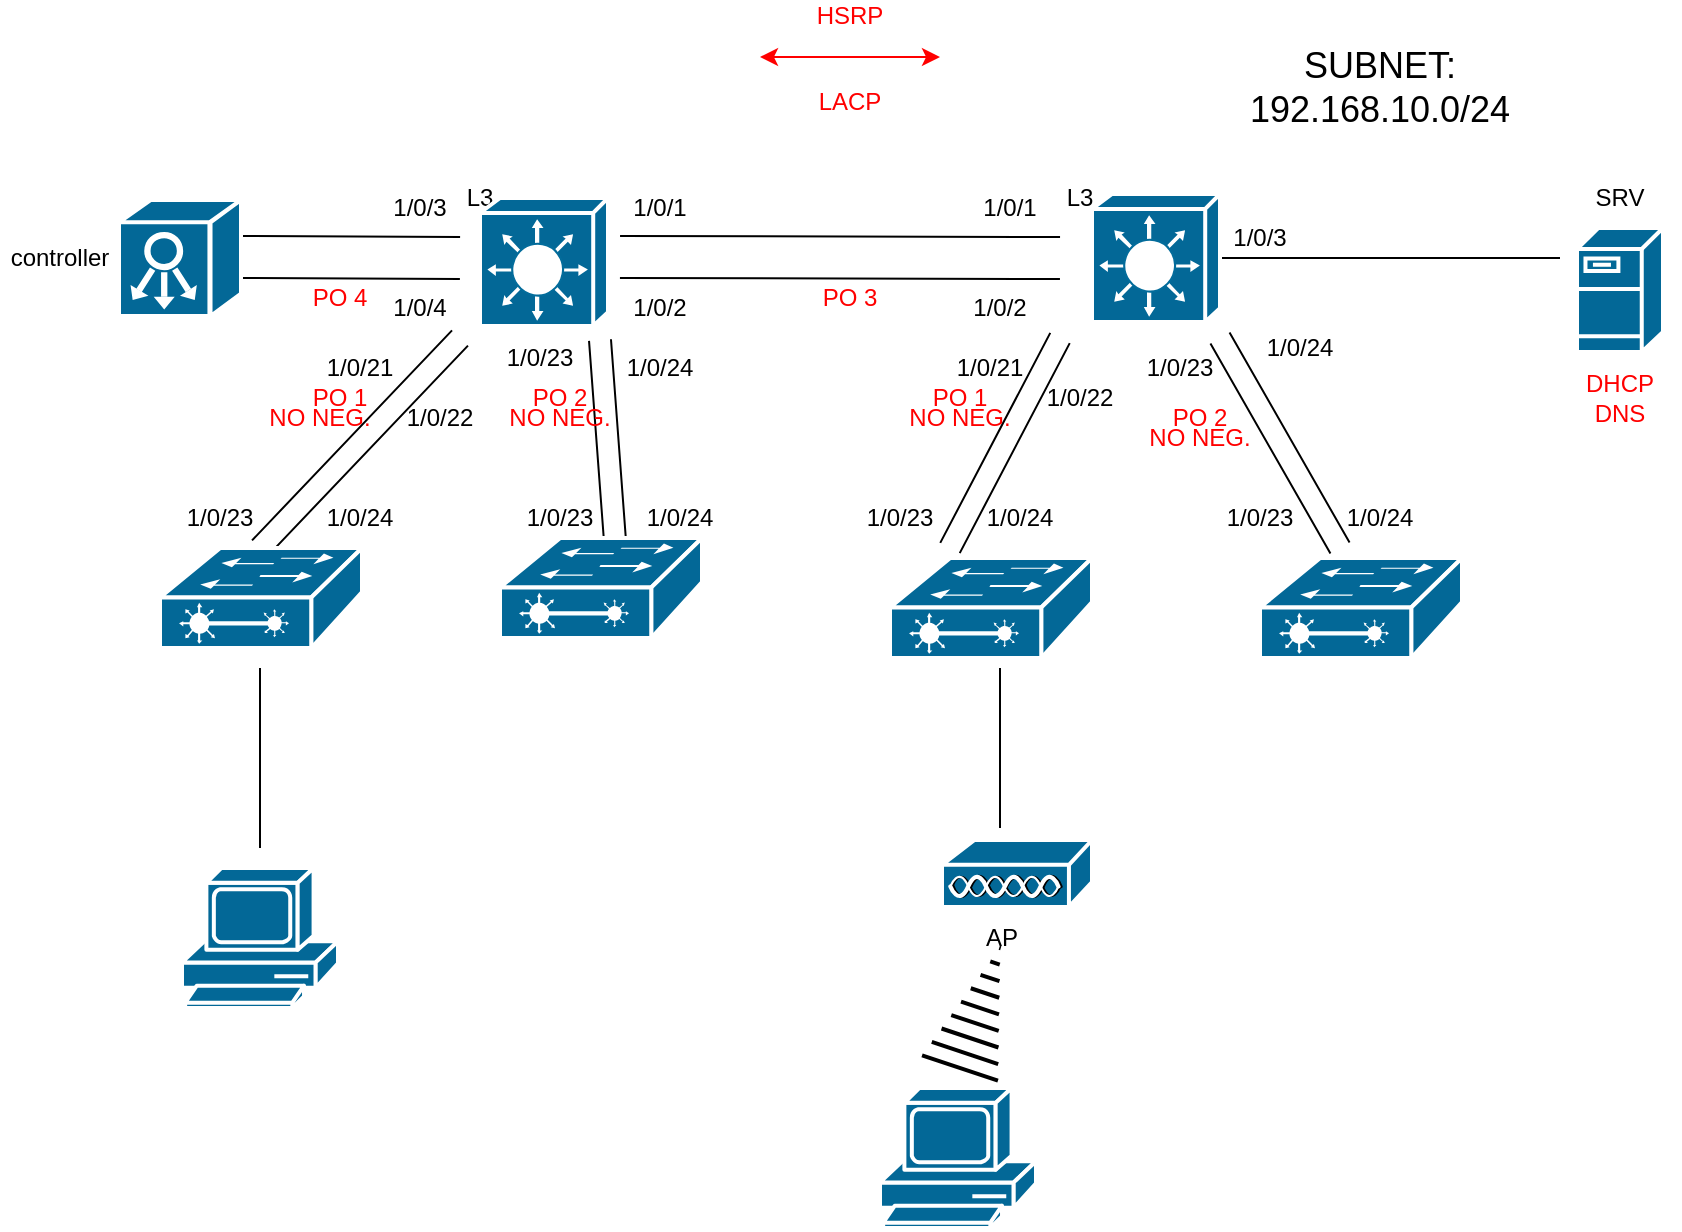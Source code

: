 <mxfile version="18.0.6" type="device"><diagram id="u0T4Z1NM5M258aoFf6rF" name="Page-1"><mxGraphModel dx="1422" dy="762" grid="1" gridSize="10" guides="1" tooltips="1" connect="1" arrows="1" fold="1" page="1" pageScale="1" pageWidth="850" pageHeight="1100" math="0" shadow="0"><root><mxCell id="0"/><mxCell id="1" parent="0"/><mxCell id="PT-aekCpHA6I2eQOXw4--14" value="" style="shape=link;html=1;rounded=0;entryX=0;entryY=0.5;entryDx=0;entryDy=0;width=21;" parent="1" edge="1"><mxGeometry width="100" relative="1" as="geometry"><mxPoint x="120" y="134.5" as="sourcePoint"/><mxPoint x="230" y="135" as="targetPoint"/></mxGeometry></mxCell><mxCell id="PT-aekCpHA6I2eQOXw4--15" value="" style="shape=link;html=1;rounded=0;entryX=0;entryY=0.5;entryDx=0;entryDy=0;width=21;" parent="1" edge="1"><mxGeometry width="100" relative="1" as="geometry"><mxPoint x="310" y="134.5" as="sourcePoint"/><mxPoint x="530" y="135" as="targetPoint"/></mxGeometry></mxCell><mxCell id="PT-aekCpHA6I2eQOXw4--18" value="" style="endArrow=none;html=1;rounded=0;entryX=0.5;entryY=1;entryDx=0;entryDy=0;" parent="1" edge="1"><mxGeometry width="50" height="50" relative="1" as="geometry"><mxPoint x="610" y="135" as="sourcePoint"/><mxPoint x="780" y="135" as="targetPoint"/></mxGeometry></mxCell><mxCell id="PT-aekCpHA6I2eQOXw4--21" value="" style="shape=link;html=1;rounded=0;entryX=0;entryY=1;entryDx=0;entryDy=0;exitX=0.5;exitY=0;exitDx=0;exitDy=0;width=11;" parent="1" edge="1"><mxGeometry width="100" relative="1" as="geometry"><mxPoint x="130" y="280" as="sourcePoint"/><mxPoint x="230" y="175" as="targetPoint"/></mxGeometry></mxCell><mxCell id="PT-aekCpHA6I2eQOXw4--23" value="" style="shape=link;html=1;rounded=0;entryX=0;entryY=1;entryDx=0;entryDy=0;exitX=0.5;exitY=0;exitDx=0;exitDy=0;width=11;" parent="1" edge="1"><mxGeometry width="100" relative="1" as="geometry"><mxPoint x="475" y="280" as="sourcePoint"/><mxPoint x="530" y="175" as="targetPoint"/></mxGeometry></mxCell><mxCell id="PT-aekCpHA6I2eQOXw4--24" value="" style="shape=link;html=1;rounded=0;entryX=0.875;entryY=1.013;entryDx=0;entryDy=0;width=11;entryPerimeter=0;" parent="1" edge="1"><mxGeometry width="100" relative="1" as="geometry"><mxPoint x="307.761" y="280" as="sourcePoint"/><mxPoint x="300" y="176.04" as="targetPoint"/></mxGeometry></mxCell><mxCell id="PT-aekCpHA6I2eQOXw4--25" value="" style="shape=link;html=1;rounded=0;entryX=1;entryY=1;entryDx=0;entryDy=0;exitX=0.5;exitY=0;exitDx=0;exitDy=0;width=11;" parent="1" edge="1"><mxGeometry width="100" relative="1" as="geometry"><mxPoint x="670" y="280" as="sourcePoint"/><mxPoint x="610" y="175" as="targetPoint"/></mxGeometry></mxCell><mxCell id="PT-aekCpHA6I2eQOXw4--26" value="" style="endArrow=none;html=1;rounded=0;entryX=0.5;entryY=1;entryDx=0;entryDy=0;exitX=0.5;exitY=0;exitDx=0;exitDy=0;" parent="1" edge="1"><mxGeometry width="50" height="50" relative="1" as="geometry"><mxPoint x="500" y="420" as="sourcePoint"/><mxPoint x="500" y="340" as="targetPoint"/></mxGeometry></mxCell><mxCell id="PT-aekCpHA6I2eQOXw4--27" value="" style="endArrow=none;html=1;rounded=0;entryX=0.5;entryY=1;entryDx=0;entryDy=0;exitX=0.5;exitY=0;exitDx=0;exitDy=0;" parent="1" edge="1"><mxGeometry width="50" height="50" relative="1" as="geometry"><mxPoint x="130" y="430" as="sourcePoint"/><mxPoint x="130" y="340" as="targetPoint"/></mxGeometry></mxCell><mxCell id="PT-aekCpHA6I2eQOXw4--28" value="controller" style="text;html=1;strokeColor=none;fillColor=none;align=center;verticalAlign=middle;whiteSpace=wrap;rounded=0;" parent="1" vertex="1"><mxGeometry y="120" width="60" height="30" as="geometry"/></mxCell><mxCell id="PT-aekCpHA6I2eQOXw4--29" value="L3" style="text;html=1;strokeColor=none;fillColor=none;align=center;verticalAlign=middle;whiteSpace=wrap;rounded=0;" parent="1" vertex="1"><mxGeometry x="210" y="90" width="60" height="30" as="geometry"/></mxCell><mxCell id="PT-aekCpHA6I2eQOXw4--30" value="L3" style="text;html=1;strokeColor=none;fillColor=none;align=center;verticalAlign=middle;whiteSpace=wrap;rounded=0;" parent="1" vertex="1"><mxGeometry x="510" y="90" width="60" height="30" as="geometry"/></mxCell><mxCell id="PT-aekCpHA6I2eQOXw4--31" value="SRV" style="text;html=1;strokeColor=none;fillColor=none;align=center;verticalAlign=middle;whiteSpace=wrap;rounded=0;" parent="1" vertex="1"><mxGeometry x="780" y="90" width="60" height="30" as="geometry"/></mxCell><mxCell id="PT-aekCpHA6I2eQOXw4--32" value="SW" style="text;html=1;strokeColor=none;fillColor=none;align=center;verticalAlign=middle;whiteSpace=wrap;rounded=0;" parent="1" vertex="1"><mxGeometry x="100" y="295" width="60" height="30" as="geometry"/></mxCell><mxCell id="PT-aekCpHA6I2eQOXw4--34" value="SW" style="text;html=1;strokeColor=none;fillColor=none;align=center;verticalAlign=middle;whiteSpace=wrap;rounded=0;" parent="1" vertex="1"><mxGeometry x="280" y="295" width="60" height="30" as="geometry"/></mxCell><mxCell id="PT-aekCpHA6I2eQOXw4--35" value="SW" style="text;html=1;strokeColor=none;fillColor=none;align=center;verticalAlign=middle;whiteSpace=wrap;rounded=0;" parent="1" vertex="1"><mxGeometry x="470" y="295" width="60" height="30" as="geometry"/></mxCell><mxCell id="PT-aekCpHA6I2eQOXw4--36" value="SW" style="text;html=1;strokeColor=none;fillColor=none;align=center;verticalAlign=middle;whiteSpace=wrap;rounded=0;" parent="1" vertex="1"><mxGeometry x="640" y="295" width="60" height="30" as="geometry"/></mxCell><mxCell id="PT-aekCpHA6I2eQOXw4--38" value="AP" style="text;html=1;strokeColor=none;fillColor=none;align=center;verticalAlign=middle;whiteSpace=wrap;rounded=0;" parent="1" vertex="1"><mxGeometry x="471" y="460" width="60" height="30" as="geometry"/></mxCell><mxCell id="PT-aekCpHA6I2eQOXw4--40" value="DHCP&lt;br&gt;DNS" style="text;html=1;strokeColor=none;fillColor=none;align=center;verticalAlign=middle;whiteSpace=wrap;rounded=0;fontColor=#FF0000;" parent="1" vertex="1"><mxGeometry x="780" y="190" width="60" height="30" as="geometry"/></mxCell><mxCell id="PT-aekCpHA6I2eQOXw4--41" value="HSRP&lt;br&gt;&lt;br&gt;&lt;br&gt;LACP" style="text;html=1;strokeColor=none;fillColor=none;align=center;verticalAlign=middle;whiteSpace=wrap;rounded=0;fontColor=#FF0000;" parent="1" vertex="1"><mxGeometry x="395" y="20" width="60" height="30" as="geometry"/></mxCell><mxCell id="PT-aekCpHA6I2eQOXw4--42" value="" style="endArrow=classic;startArrow=classic;html=1;rounded=0;fontColor=#FF0000;strokeColor=#FF0000;" parent="1" edge="1"><mxGeometry width="50" height="50" relative="1" as="geometry"><mxPoint x="380" y="34.5" as="sourcePoint"/><mxPoint x="470" y="34.5" as="targetPoint"/></mxGeometry></mxCell><mxCell id="PT-aekCpHA6I2eQOXw4--44" value="PO 4" style="text;html=1;strokeColor=none;fillColor=none;align=center;verticalAlign=middle;whiteSpace=wrap;rounded=0;fontColor=#FF0000;" parent="1" vertex="1"><mxGeometry x="140" y="140" width="60" height="30" as="geometry"/></mxCell><mxCell id="PT-aekCpHA6I2eQOXw4--45" value="PO 1" style="text;html=1;strokeColor=none;fillColor=none;align=center;verticalAlign=middle;whiteSpace=wrap;rounded=0;fontColor=#FF0000;" parent="1" vertex="1"><mxGeometry x="140" y="190" width="60" height="30" as="geometry"/></mxCell><mxCell id="PT-aekCpHA6I2eQOXw4--46" value="PO 2" style="text;html=1;strokeColor=none;fillColor=none;align=center;verticalAlign=middle;whiteSpace=wrap;rounded=0;fontColor=#FF0000;" parent="1" vertex="1"><mxGeometry x="250" y="190" width="60" height="30" as="geometry"/></mxCell><mxCell id="PT-aekCpHA6I2eQOXw4--47" value="PO 3" style="text;html=1;strokeColor=none;fillColor=none;align=center;verticalAlign=middle;whiteSpace=wrap;rounded=0;fontColor=#FF0000;" parent="1" vertex="1"><mxGeometry x="395" y="140" width="60" height="30" as="geometry"/></mxCell><mxCell id="PT-aekCpHA6I2eQOXw4--48" style="edgeStyle=orthogonalEdgeStyle;rounded=0;orthogonalLoop=1;jettySize=auto;html=1;exitX=0.5;exitY=1;exitDx=0;exitDy=0;fontColor=#FF0000;strokeColor=#FF0000;" parent="1" source="PT-aekCpHA6I2eQOXw4--47" target="PT-aekCpHA6I2eQOXw4--47" edge="1"><mxGeometry relative="1" as="geometry"/></mxCell><mxCell id="PT-aekCpHA6I2eQOXw4--49" value="PO 1" style="text;html=1;strokeColor=none;fillColor=none;align=center;verticalAlign=middle;whiteSpace=wrap;rounded=0;fontColor=#FF0000;" parent="1" vertex="1"><mxGeometry x="450" y="190" width="60" height="30" as="geometry"/></mxCell><mxCell id="PT-aekCpHA6I2eQOXw4--51" value="PO 2" style="text;html=1;strokeColor=none;fillColor=none;align=center;verticalAlign=middle;whiteSpace=wrap;rounded=0;fontColor=#FF0000;" parent="1" vertex="1"><mxGeometry x="570" y="200" width="60" height="30" as="geometry"/></mxCell><mxCell id="PT-aekCpHA6I2eQOXw4--52" value="NO NEG." style="text;html=1;strokeColor=none;fillColor=none;align=center;verticalAlign=middle;whiteSpace=wrap;rounded=0;fontColor=#FF0000;" parent="1" vertex="1"><mxGeometry x="130" y="200" width="60" height="30" as="geometry"/></mxCell><mxCell id="PT-aekCpHA6I2eQOXw4--53" value="NO NEG." style="text;html=1;strokeColor=none;fillColor=none;align=center;verticalAlign=middle;whiteSpace=wrap;rounded=0;fontColor=#FF0000;" parent="1" vertex="1"><mxGeometry x="250" y="200" width="60" height="30" as="geometry"/></mxCell><mxCell id="PT-aekCpHA6I2eQOXw4--54" value="NO NEG." style="text;html=1;strokeColor=none;fillColor=none;align=center;verticalAlign=middle;whiteSpace=wrap;rounded=0;fontColor=#FF0000;" parent="1" vertex="1"><mxGeometry x="450" y="200" width="60" height="30" as="geometry"/></mxCell><mxCell id="PT-aekCpHA6I2eQOXw4--55" value="NO NEG." style="text;html=1;strokeColor=none;fillColor=none;align=center;verticalAlign=middle;whiteSpace=wrap;rounded=0;fontColor=#FF0000;" parent="1" vertex="1"><mxGeometry x="570" y="210" width="60" height="30" as="geometry"/></mxCell><mxCell id="PT-aekCpHA6I2eQOXw4--56" value="1/0/3" style="text;html=1;strokeColor=none;fillColor=none;align=center;verticalAlign=middle;whiteSpace=wrap;rounded=0;fontColor=#000000;" parent="1" vertex="1"><mxGeometry x="180" y="95" width="60" height="30" as="geometry"/></mxCell><mxCell id="PT-aekCpHA6I2eQOXw4--57" value="1/0/4&lt;span style=&quot;color: rgba(0, 0, 0, 0); font-family: monospace; font-size: 0px; text-align: start;&quot;&gt;%3CmxGraphModel%3E%3Croot%3E%3CmxCell%20id%3D%220%22%2F%3E%3CmxCell%20id%3D%221%22%20parent%3D%220%22%2F%3E%3CmxCell%20id%3D%222%22%20value%3D%221%2F0%2F3%22%20style%3D%22text%3Bhtml%3D1%3BstrokeColor%3Dnone%3BfillColor%3Dnone%3Balign%3Dcenter%3BverticalAlign%3Dmiddle%3BwhiteSpace%3Dwrap%3Brounded%3D0%3BfontColor%3D%23000000%3B%22%20vertex%3D%221%22%20parent%3D%221%22%3E%3CmxGeometry%20x%3D%22180%22%20y%3D%2295%22%20width%3D%2260%22%20height%3D%2230%22%20as%3D%22geometry%22%2F%3E%3C%2FmxCell%3E%3C%2Froot%3E%3C%2FmxGraphModel%3E&lt;/span&gt;" style="text;html=1;strokeColor=none;fillColor=none;align=center;verticalAlign=middle;whiteSpace=wrap;rounded=0;fontColor=#000000;" parent="1" vertex="1"><mxGeometry x="180" y="145" width="60" height="30" as="geometry"/></mxCell><mxCell id="PT-aekCpHA6I2eQOXw4--58" value="1/0/1" style="text;html=1;strokeColor=none;fillColor=none;align=center;verticalAlign=middle;whiteSpace=wrap;rounded=0;fontColor=#000000;" parent="1" vertex="1"><mxGeometry x="300" y="95" width="60" height="30" as="geometry"/></mxCell><mxCell id="PT-aekCpHA6I2eQOXw4--59" value="1/0/2" style="text;html=1;strokeColor=none;fillColor=none;align=center;verticalAlign=middle;whiteSpace=wrap;rounded=0;fontColor=#000000;" parent="1" vertex="1"><mxGeometry x="300" y="145" width="60" height="30" as="geometry"/></mxCell><mxCell id="PT-aekCpHA6I2eQOXw4--60" value="1/0/1" style="text;html=1;strokeColor=none;fillColor=none;align=center;verticalAlign=middle;whiteSpace=wrap;rounded=0;fontColor=#000000;" parent="1" vertex="1"><mxGeometry x="475" y="95" width="60" height="30" as="geometry"/></mxCell><mxCell id="PT-aekCpHA6I2eQOXw4--61" value="1/0/2" style="text;html=1;strokeColor=none;fillColor=none;align=center;verticalAlign=middle;whiteSpace=wrap;rounded=0;fontColor=#000000;" parent="1" vertex="1"><mxGeometry x="470" y="145" width="60" height="30" as="geometry"/></mxCell><mxCell id="PT-aekCpHA6I2eQOXw4--62" value="1/0/3" style="text;html=1;strokeColor=none;fillColor=none;align=center;verticalAlign=middle;whiteSpace=wrap;rounded=0;fontColor=#000000;" parent="1" vertex="1"><mxGeometry x="600" y="110" width="60" height="30" as="geometry"/></mxCell><mxCell id="PT-aekCpHA6I2eQOXw4--64" value="1/0/21" style="text;html=1;strokeColor=none;fillColor=none;align=center;verticalAlign=middle;whiteSpace=wrap;rounded=0;fontColor=#000000;" parent="1" vertex="1"><mxGeometry x="150" y="175" width="60" height="30" as="geometry"/></mxCell><mxCell id="PT-aekCpHA6I2eQOXw4--65" value="1/0/23" style="text;html=1;strokeColor=none;fillColor=none;align=center;verticalAlign=middle;whiteSpace=wrap;rounded=0;fontColor=#000000;" parent="1" vertex="1"><mxGeometry x="80" y="250" width="60" height="30" as="geometry"/></mxCell><mxCell id="PT-aekCpHA6I2eQOXw4--66" value="1/0/22" style="text;html=1;strokeColor=none;fillColor=none;align=center;verticalAlign=middle;whiteSpace=wrap;rounded=0;fontColor=#000000;" parent="1" vertex="1"><mxGeometry x="190" y="200" width="60" height="30" as="geometry"/></mxCell><mxCell id="PT-aekCpHA6I2eQOXw4--67" value="1/0/24" style="text;html=1;strokeColor=none;fillColor=none;align=center;verticalAlign=middle;whiteSpace=wrap;rounded=0;fontColor=#000000;" parent="1" vertex="1"><mxGeometry x="150" y="250" width="60" height="30" as="geometry"/></mxCell><mxCell id="PT-aekCpHA6I2eQOXw4--68" value="1/0/23" style="text;html=1;strokeColor=none;fillColor=none;align=center;verticalAlign=middle;whiteSpace=wrap;rounded=0;fontColor=#000000;" parent="1" vertex="1"><mxGeometry x="240" y="170" width="60" height="30" as="geometry"/></mxCell><mxCell id="PT-aekCpHA6I2eQOXw4--69" value="1/0/23&lt;span style=&quot;color: rgba(0, 0, 0, 0); font-family: monospace; font-size: 0px; text-align: start;&quot;&gt;%3CmxGraphModel%3E%3Croot%3E%3CmxCell%20id%3D%220%22%2F%3E%3CmxCell%20id%3D%221%22%20parent%3D%220%22%2F%3E%3CmxCell%20id%3D%222%22%20value%3D%221%2F0%2F21%22%20style%3D%22text%3Bhtml%3D1%3BstrokeColor%3Dnone%3BfillColor%3Dnone%3Balign%3Dcenter%3BverticalAlign%3Dmiddle%3BwhiteSpace%3Dwrap%3Brounded%3D0%3BfontColor%3D%23000000%3B%22%20vertex%3D%221%22%20parent%3D%221%22%3E%3CmxGeometry%20x%3D%22150%22%20y%3D%22175%22%20width%3D%2260%22%20height%3D%2230%22%20as%3D%22geometry%22%2F%3E%3C%2FmxCell%3E%3C%2Froot%3E%3C%2FmxGraphModel%3E&lt;/span&gt;" style="text;html=1;strokeColor=none;fillColor=none;align=center;verticalAlign=middle;whiteSpace=wrap;rounded=0;fontColor=#000000;" parent="1" vertex="1"><mxGeometry x="250" y="250" width="60" height="30" as="geometry"/></mxCell><mxCell id="PT-aekCpHA6I2eQOXw4--70" value="1/0/24" style="text;html=1;strokeColor=none;fillColor=none;align=center;verticalAlign=middle;whiteSpace=wrap;rounded=0;fontColor=#000000;" parent="1" vertex="1"><mxGeometry x="300" y="175" width="60" height="30" as="geometry"/></mxCell><mxCell id="PT-aekCpHA6I2eQOXw4--71" value="1/0/24" style="text;html=1;strokeColor=none;fillColor=none;align=center;verticalAlign=middle;whiteSpace=wrap;rounded=0;fontColor=#000000;" parent="1" vertex="1"><mxGeometry x="310" y="250" width="60" height="30" as="geometry"/></mxCell><mxCell id="PT-aekCpHA6I2eQOXw4--72" value="1/0/21" style="text;html=1;strokeColor=none;fillColor=none;align=center;verticalAlign=middle;whiteSpace=wrap;rounded=0;fontColor=#000000;" parent="1" vertex="1"><mxGeometry x="465" y="175" width="60" height="30" as="geometry"/></mxCell><mxCell id="PT-aekCpHA6I2eQOXw4--73" value="1/0/23" style="text;html=1;strokeColor=none;fillColor=none;align=center;verticalAlign=middle;whiteSpace=wrap;rounded=0;fontColor=#000000;" parent="1" vertex="1"><mxGeometry x="420" y="250" width="60" height="30" as="geometry"/></mxCell><mxCell id="PT-aekCpHA6I2eQOXw4--74" value="1/0/22" style="text;html=1;strokeColor=none;fillColor=none;align=center;verticalAlign=middle;whiteSpace=wrap;rounded=0;fontColor=#000000;" parent="1" vertex="1"><mxGeometry x="510" y="190" width="60" height="30" as="geometry"/></mxCell><mxCell id="PT-aekCpHA6I2eQOXw4--75" value="1/0/24" style="text;html=1;strokeColor=none;fillColor=none;align=center;verticalAlign=middle;whiteSpace=wrap;rounded=0;fontColor=#000000;" parent="1" vertex="1"><mxGeometry x="480" y="250" width="60" height="30" as="geometry"/></mxCell><mxCell id="PT-aekCpHA6I2eQOXw4--76" value="1/0/23" style="text;html=1;strokeColor=none;fillColor=none;align=center;verticalAlign=middle;whiteSpace=wrap;rounded=0;fontColor=#000000;" parent="1" vertex="1"><mxGeometry x="560" y="175" width="60" height="30" as="geometry"/></mxCell><mxCell id="PT-aekCpHA6I2eQOXw4--77" value="1/0/23" style="text;html=1;strokeColor=none;fillColor=none;align=center;verticalAlign=middle;whiteSpace=wrap;rounded=0;fontColor=#000000;" parent="1" vertex="1"><mxGeometry x="600" y="250" width="60" height="30" as="geometry"/></mxCell><mxCell id="PT-aekCpHA6I2eQOXw4--78" value="1/0/24" style="text;html=1;strokeColor=none;fillColor=none;align=center;verticalAlign=middle;whiteSpace=wrap;rounded=0;fontColor=#000000;" parent="1" vertex="1"><mxGeometry x="620" y="165" width="60" height="30" as="geometry"/></mxCell><mxCell id="PT-aekCpHA6I2eQOXw4--79" value="1/0/24" style="text;html=1;strokeColor=none;fillColor=none;align=center;verticalAlign=middle;whiteSpace=wrap;rounded=0;fontColor=#000000;" parent="1" vertex="1"><mxGeometry x="660" y="250" width="60" height="30" as="geometry"/></mxCell><mxCell id="PT-aekCpHA6I2eQOXw4--80" value="SUBNET:&lt;br style=&quot;font-size: 18px;&quot;&gt;192.168.10.0/24" style="text;html=1;strokeColor=none;fillColor=none;align=center;verticalAlign=middle;whiteSpace=wrap;rounded=0;fontColor=#000000;fontSize=18;" parent="1" vertex="1"><mxGeometry x="600" y="10" width="180" height="80" as="geometry"/></mxCell><mxCell id="PT-aekCpHA6I2eQOXw4--85" value="" style="shape=mxgraph.arrows2.wedgeArrowDashed;html=1;bendable=0;rounded=0;fontSize=18;fontColor=#000000;strokeColor=#000000;fontStyle=0;strokeWidth=2;" parent="1" edge="1"><mxGeometry width="100" height="100" relative="1" as="geometry"><mxPoint x="480" y="540" as="sourcePoint"/><mxPoint x="500" y="480" as="targetPoint"/></mxGeometry></mxCell><mxCell id="AtBk5XbYddcnW18M0NKG-1" value="" style="shape=mxgraph.cisco.switches.layer_3_switch;sketch=0;html=1;pointerEvents=1;dashed=0;fillColor=#036897;strokeColor=#ffffff;strokeWidth=2;verticalLabelPosition=bottom;verticalAlign=top;align=center;outlineConnect=0;" vertex="1" parent="1"><mxGeometry x="240" y="105" width="64" height="64" as="geometry"/></mxCell><mxCell id="AtBk5XbYddcnW18M0NKG-2" value="" style="shape=mxgraph.cisco.switches.layer_3_switch;sketch=0;html=1;pointerEvents=1;dashed=0;fillColor=#036897;strokeColor=#ffffff;strokeWidth=2;verticalLabelPosition=bottom;verticalAlign=top;align=center;outlineConnect=0;" vertex="1" parent="1"><mxGeometry x="546" y="103" width="64" height="64" as="geometry"/></mxCell><mxCell id="AtBk5XbYddcnW18M0NKG-3" value="" style="shape=mxgraph.cisco.computers_and_peripherals.pc;sketch=0;html=1;pointerEvents=1;dashed=0;fillColor=#036897;strokeColor=#ffffff;strokeWidth=2;verticalLabelPosition=bottom;verticalAlign=top;align=center;outlineConnect=0;" vertex="1" parent="1"><mxGeometry x="91" y="440" width="78" height="70" as="geometry"/></mxCell><mxCell id="AtBk5XbYddcnW18M0NKG-4" value="" style="shape=mxgraph.cisco.computers_and_peripherals.pc;sketch=0;html=1;pointerEvents=1;dashed=0;fillColor=#036897;strokeColor=#ffffff;strokeWidth=2;verticalLabelPosition=bottom;verticalAlign=top;align=center;outlineConnect=0;" vertex="1" parent="1"><mxGeometry x="440" y="550" width="78" height="70" as="geometry"/></mxCell><mxCell id="AtBk5XbYddcnW18M0NKG-5" value="" style="shape=mxgraph.cisco.servers.fileserver;sketch=0;html=1;pointerEvents=1;dashed=0;fillColor=#036897;strokeColor=#ffffff;strokeWidth=2;verticalLabelPosition=bottom;verticalAlign=top;align=center;outlineConnect=0;" vertex="1" parent="1"><mxGeometry x="788.5" y="120" width="43" height="62" as="geometry"/></mxCell><mxCell id="AtBk5XbYddcnW18M0NKG-6" value="" style="shape=mxgraph.cisco.switches.layer_2_remote_switch;sketch=0;html=1;pointerEvents=1;dashed=0;fillColor=#036897;strokeColor=#ffffff;strokeWidth=2;verticalLabelPosition=bottom;verticalAlign=top;align=center;outlineConnect=0;" vertex="1" parent="1"><mxGeometry x="80" y="280" width="101" height="50" as="geometry"/></mxCell><mxCell id="AtBk5XbYddcnW18M0NKG-7" value="" style="shape=mxgraph.cisco.switches.layer_2_remote_switch;sketch=0;html=1;pointerEvents=1;dashed=0;fillColor=#036897;strokeColor=#ffffff;strokeWidth=2;verticalLabelPosition=bottom;verticalAlign=top;align=center;outlineConnect=0;" vertex="1" parent="1"><mxGeometry x="250" y="275" width="101" height="50" as="geometry"/></mxCell><mxCell id="AtBk5XbYddcnW18M0NKG-8" value="" style="shape=mxgraph.cisco.switches.layer_2_remote_switch;sketch=0;html=1;pointerEvents=1;dashed=0;fillColor=#036897;strokeColor=#ffffff;strokeWidth=2;verticalLabelPosition=bottom;verticalAlign=top;align=center;outlineConnect=0;" vertex="1" parent="1"><mxGeometry x="445" y="285" width="101" height="50" as="geometry"/></mxCell><mxCell id="AtBk5XbYddcnW18M0NKG-9" value="" style="shape=mxgraph.cisco.switches.layer_2_remote_switch;sketch=0;html=1;pointerEvents=1;dashed=0;fillColor=#036897;strokeColor=#ffffff;strokeWidth=2;verticalLabelPosition=bottom;verticalAlign=top;align=center;outlineConnect=0;" vertex="1" parent="1"><mxGeometry x="630" y="285" width="101" height="50" as="geometry"/></mxCell><mxCell id="AtBk5XbYddcnW18M0NKG-10" value="" style="shape=mxgraph.cisco.controllers_and_modules.system_controller;sketch=0;html=1;pointerEvents=1;dashed=0;fillColor=#036897;strokeColor=#ffffff;strokeWidth=2;verticalLabelPosition=bottom;verticalAlign=top;align=center;outlineConnect=0;" vertex="1" parent="1"><mxGeometry x="59.5" y="106" width="61" height="58" as="geometry"/></mxCell><mxCell id="AtBk5XbYddcnW18M0NKG-11" value="" style="shape=mxgraph.cisco.misc.access_point;html=1;pointerEvents=1;dashed=0;fillColor=#036897;strokeColor=#ffffff;strokeWidth=2;verticalLabelPosition=bottom;verticalAlign=top;align=center;outlineConnect=0;" vertex="1" parent="1"><mxGeometry x="471" y="426" width="75" height="34" as="geometry"/></mxCell></root></mxGraphModel></diagram></mxfile>